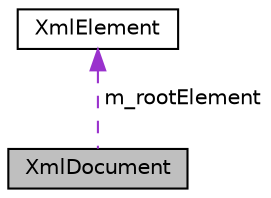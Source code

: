 digraph "XmlDocument"
{
  edge [fontname="Helvetica",fontsize="10",labelfontname="Helvetica",labelfontsize="10"];
  node [fontname="Helvetica",fontsize="10",shape=record];
  Node1 [label="XmlDocument",height=0.2,width=0.4,color="black", fillcolor="grey75", style="filled", fontcolor="black"];
  Node2 -> Node1 [dir="back",color="darkorchid3",fontsize="10",style="dashed",label=" m_rootElement" ,fontname="Helvetica"];
  Node2 [label="XmlElement",height=0.2,width=0.4,color="black", fillcolor="white", style="filled",URL="$class_xml_element.html",tooltip="A XML Element. "];
}
